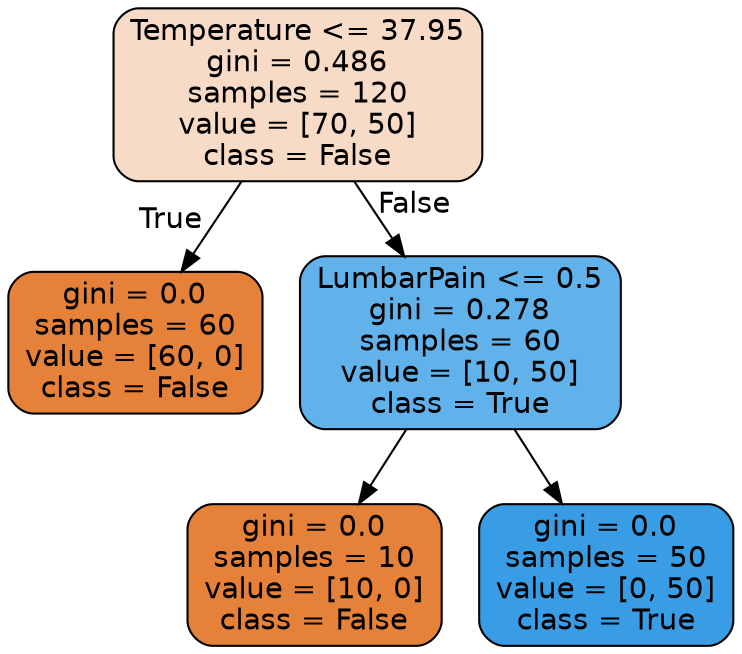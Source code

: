 digraph Tree {
node [shape=box, style="filled, rounded", color="black", fontname="helvetica"] ;
edge [fontname="helvetica"] ;
0 [label="Temperature <= 37.95\ngini = 0.486\nsamples = 120\nvalue = [70, 50]\nclass = False", fillcolor="#f8dbc6"] ;
1 [label="gini = 0.0\nsamples = 60\nvalue = [60, 0]\nclass = False", fillcolor="#e58139"] ;
0 -> 1 [labeldistance=2.5, labelangle=45, headlabel="True"] ;
2 [label="LumbarPain <= 0.5\ngini = 0.278\nsamples = 60\nvalue = [10, 50]\nclass = True", fillcolor="#61b1ea"] ;
0 -> 2 [labeldistance=2.5, labelangle=-45, headlabel="False"] ;
3 [label="gini = 0.0\nsamples = 10\nvalue = [10, 0]\nclass = False", fillcolor="#e58139"] ;
2 -> 3 ;
4 [label="gini = 0.0\nsamples = 50\nvalue = [0, 50]\nclass = True", fillcolor="#399de5"] ;
2 -> 4 ;
}